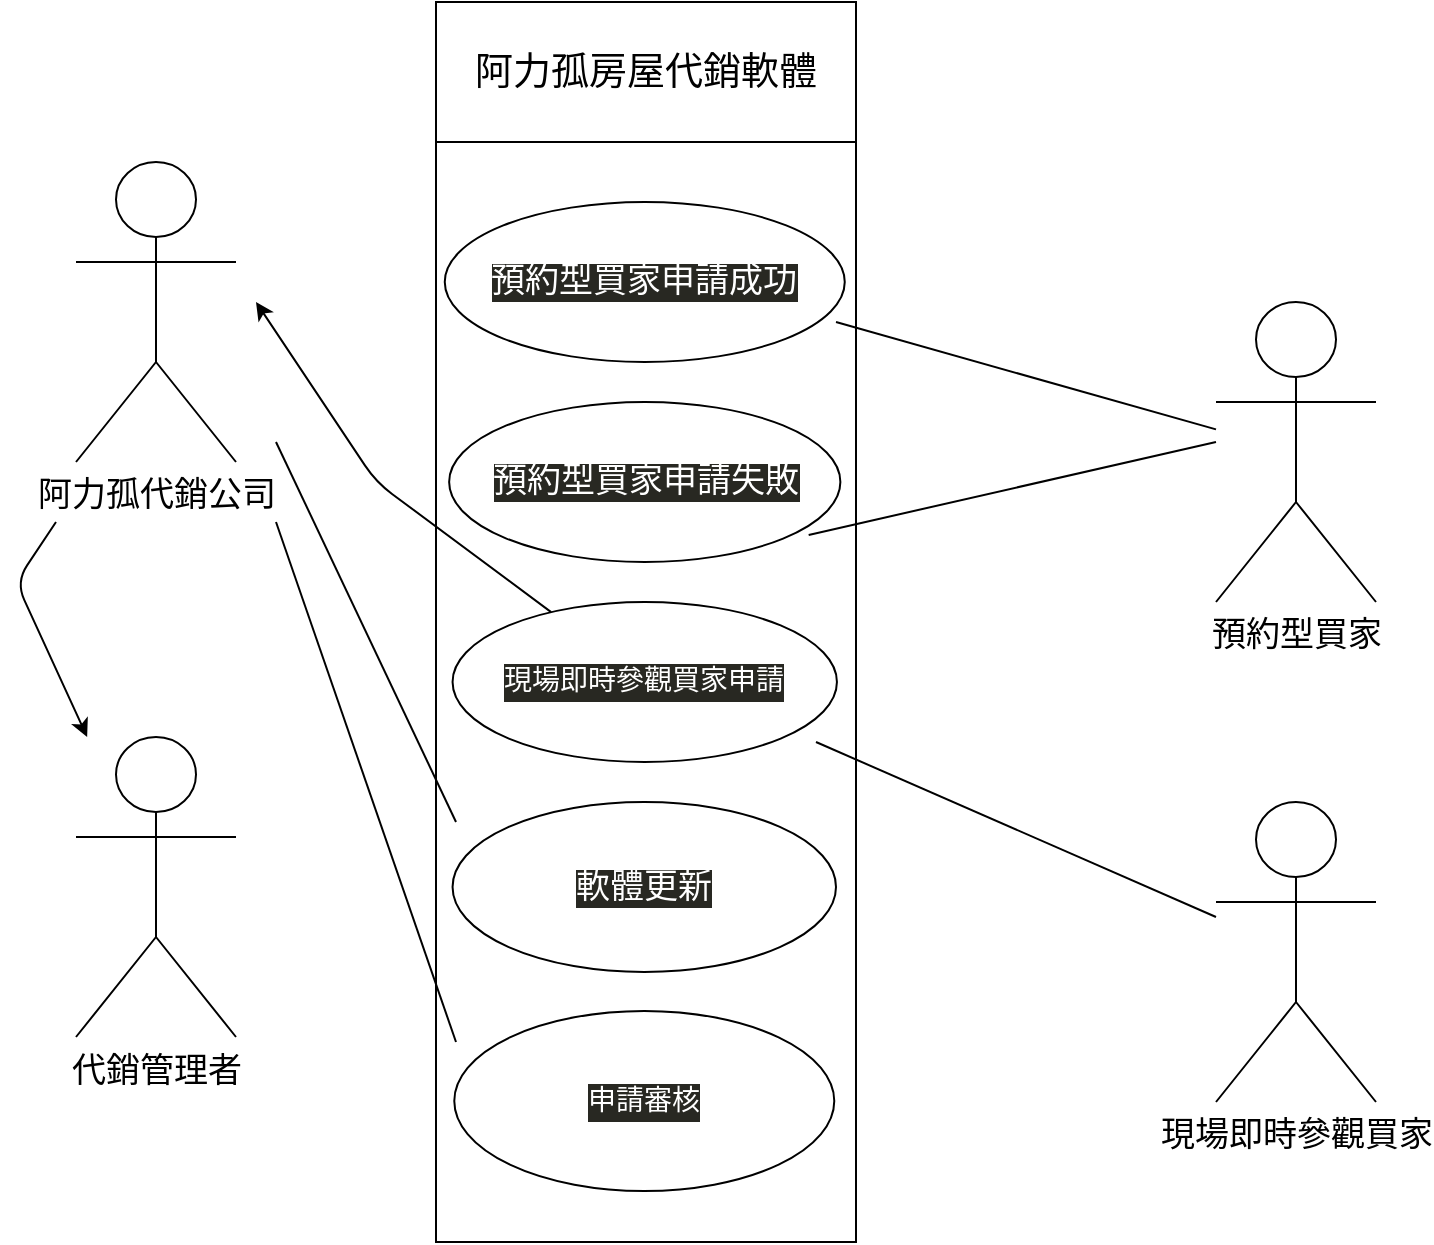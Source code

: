 <mxfile>
    <diagram id="ASTWp4ZXTidoFe2xOwB_" name="1b">
        <mxGraphModel dx="942" dy="656" grid="1" gridSize="10" guides="1" tooltips="1" connect="1" arrows="1" fold="1" page="1" pageScale="1" pageWidth="827" pageHeight="1169" math="0" shadow="0">
            <root>
                <mxCell id="0"/>
                <mxCell id="1" parent="0"/>
                <mxCell id="45" value="" style="rounded=0;whiteSpace=wrap;html=1;fillColor=none;" vertex="1" parent="1">
                    <mxGeometry x="240" y="80" width="210" height="70" as="geometry"/>
                </mxCell>
                <mxCell id="44" value="" style="rounded=0;whiteSpace=wrap;html=1;fillColor=none;" vertex="1" parent="1">
                    <mxGeometry x="240" y="80" width="210" height="620" as="geometry"/>
                </mxCell>
                <mxCell id="46" value="&lt;font style=&quot;font-size: 19px;&quot;&gt;阿力孤房屋代銷軟體&lt;/font&gt;" style="text;html=1;strokeColor=none;fillColor=none;align=center;verticalAlign=middle;whiteSpace=wrap;rounded=0;fontSize=19;" vertex="1" parent="1">
                    <mxGeometry x="240" y="85" width="210" height="60" as="geometry"/>
                </mxCell>
                <mxCell id="51" value="&lt;span style=&quot;color: rgb(255, 255, 255); font-family: Consolas, &amp;quot;Courier New&amp;quot;, monospace; text-align: left; background-color: rgb(40, 40, 34);&quot;&gt;預約型買家申請成功&lt;/span&gt;" style="ellipse;whiteSpace=wrap;html=1;rounded=0;labelBackgroundColor=none;strokeColor=default;fontSize=17;fillColor=none;" vertex="1" parent="1">
                    <mxGeometry x="244.38" y="180" width="200" height="80" as="geometry"/>
                </mxCell>
                <mxCell id="52" value="&lt;div style=&quot;color: rgb(167, 219, 247); background-color: rgb(40, 40, 34); font-family: Consolas, &amp;quot;Courier New&amp;quot;, monospace; line-height: 19px;&quot;&gt;&lt;span style=&quot;color: rgb(255, 255, 255);&quot;&gt;&lt;font style=&quot;font-size: 17px;&quot;&gt;預約型買家申請失敗&lt;/font&gt;&lt;/span&gt;&lt;/div&gt;" style="ellipse;whiteSpace=wrap;html=1;rounded=0;labelBackgroundColor=none;strokeColor=default;fontSize=17;fillColor=none;" vertex="1" parent="1">
                    <mxGeometry x="246.57" y="280" width="195.62" height="80" as="geometry"/>
                </mxCell>
                <mxCell id="70" style="edgeStyle=none;html=1;fontSize=17;endArrow=classic;endFill=1;" edge="1" parent="1" source="53">
                    <mxGeometry relative="1" as="geometry">
                        <mxPoint x="150" y="230.0" as="targetPoint"/>
                        <Array as="points">
                            <mxPoint x="210" y="320"/>
                        </Array>
                    </mxGeometry>
                </mxCell>
                <mxCell id="53" value="&lt;div style=&quot;color: rgb(167, 219, 247); background-color: rgb(40, 40, 34); font-family: Consolas, &amp;quot;Courier New&amp;quot;, monospace; font-size: 14px; line-height: 19px;&quot;&gt;&lt;span style=&quot;color: #ffffff;&quot;&gt;現場即時參觀買家申請&lt;/span&gt;&lt;/div&gt;" style="ellipse;whiteSpace=wrap;html=1;rounded=0;labelBackgroundColor=none;strokeColor=default;fontSize=17;fillColor=none;" vertex="1" parent="1">
                    <mxGeometry x="248.28" y="380" width="192.19" height="80" as="geometry"/>
                </mxCell>
                <mxCell id="54" value="&lt;div style=&quot;color: rgb(167, 219, 247); background-color: rgb(40, 40, 34); font-family: Consolas, &amp;quot;Courier New&amp;quot;, monospace; line-height: 19px;&quot;&gt;&lt;div style=&quot;line-height: 19px;&quot;&gt;&lt;span style=&quot;color: rgb(255, 255, 255);&quot;&gt;&lt;font style=&quot;font-size: 17px;&quot;&gt;軟體更新&lt;/font&gt;&lt;/span&gt;&lt;/div&gt;&lt;/div&gt;" style="ellipse;whiteSpace=wrap;html=1;rounded=0;labelBackgroundColor=none;strokeColor=default;fontSize=17;fillColor=none;" vertex="1" parent="1">
                    <mxGeometry x="248.28" y="480" width="191.72" height="85" as="geometry"/>
                </mxCell>
                <mxCell id="55" value="&lt;div style=&quot;color: rgb(167, 219, 247); background-color: rgb(40, 40, 34); font-family: Consolas, &amp;quot;Courier New&amp;quot;, monospace; font-size: 14px; line-height: 19px;&quot;&gt;&lt;span style=&quot;color: #ffffff;&quot;&gt;申請審核&lt;/span&gt;&lt;/div&gt;" style="ellipse;whiteSpace=wrap;html=1;rounded=0;labelBackgroundColor=none;strokeColor=default;fontSize=17;fillColor=none;" vertex="1" parent="1">
                    <mxGeometry x="249.14" y="584.5" width="190" height="90" as="geometry"/>
                </mxCell>
                <mxCell id="63" style="edgeStyle=none;html=1;fontSize=17;endArrow=none;endFill=0;" edge="1" parent="1">
                    <mxGeometry relative="1" as="geometry">
                        <mxPoint x="160" y="340" as="sourcePoint"/>
                        <mxPoint x="250" y="600" as="targetPoint"/>
                    </mxGeometry>
                </mxCell>
                <mxCell id="64" style="edgeStyle=none;html=1;fontSize=17;endArrow=none;endFill=0;" edge="1" parent="1">
                    <mxGeometry relative="1" as="geometry">
                        <mxPoint x="160" y="300" as="sourcePoint"/>
                        <mxPoint x="250" y="490" as="targetPoint"/>
                    </mxGeometry>
                </mxCell>
                <mxCell id="69" style="edgeStyle=none;html=1;fontSize=17;endArrow=classic;endFill=1;" edge="1" parent="1" target="57">
                    <mxGeometry relative="1" as="geometry">
                        <mxPoint x="50" y="460" as="targetPoint"/>
                        <mxPoint x="50" y="340" as="sourcePoint"/>
                        <Array as="points">
                            <mxPoint x="30" y="370"/>
                        </Array>
                    </mxGeometry>
                </mxCell>
                <mxCell id="56" value="阿力孤代銷公司" style="shape=umlActor;verticalLabelPosition=bottom;verticalAlign=top;html=1;outlineConnect=0;rounded=0;labelBackgroundColor=none;strokeColor=default;fontSize=17;fillColor=none;" vertex="1" parent="1">
                    <mxGeometry x="60" y="160" width="80" height="150" as="geometry"/>
                </mxCell>
                <mxCell id="57" value="代銷管理者" style="shape=umlActor;verticalLabelPosition=bottom;verticalAlign=top;html=1;outlineConnect=0;rounded=0;labelBackgroundColor=none;strokeColor=default;fontSize=17;fillColor=none;" vertex="1" parent="1">
                    <mxGeometry x="60" y="447.5" width="80" height="150" as="geometry"/>
                </mxCell>
                <mxCell id="66" style="edgeStyle=none;html=1;fontSize=17;endArrow=none;endFill=0;entryX=0.919;entryY=0.831;entryDx=0;entryDy=0;entryPerimeter=0;" edge="1" parent="1" target="52">
                    <mxGeometry relative="1" as="geometry">
                        <mxPoint x="630" y="300" as="sourcePoint"/>
                        <mxPoint x="450" y="340" as="targetPoint"/>
                    </mxGeometry>
                </mxCell>
                <mxCell id="67" style="edgeStyle=none;html=1;fontSize=17;endArrow=none;endFill=0;" edge="1" parent="1" source="61">
                    <mxGeometry relative="1" as="geometry">
                        <mxPoint x="440" y="240" as="targetPoint"/>
                    </mxGeometry>
                </mxCell>
                <mxCell id="61" value="預約型買家" style="shape=umlActor;verticalLabelPosition=bottom;verticalAlign=top;html=1;outlineConnect=0;rounded=0;labelBackgroundColor=none;strokeColor=default;fontSize=17;fillColor=none;" vertex="1" parent="1">
                    <mxGeometry x="630" y="230" width="80" height="150" as="geometry"/>
                </mxCell>
                <mxCell id="65" style="edgeStyle=none;html=1;fontSize=17;endArrow=none;endFill=0;" edge="1" parent="1" source="62">
                    <mxGeometry relative="1" as="geometry">
                        <mxPoint x="430" y="450" as="targetPoint"/>
                    </mxGeometry>
                </mxCell>
                <mxCell id="62" value="現場即時參觀買家" style="shape=umlActor;verticalLabelPosition=bottom;verticalAlign=top;html=1;outlineConnect=0;rounded=0;labelBackgroundColor=none;strokeColor=default;fontSize=17;fillColor=none;" vertex="1" parent="1">
                    <mxGeometry x="630" y="480" width="80" height="150" as="geometry"/>
                </mxCell>
            </root>
        </mxGraphModel>
    </diagram>
    <diagram id="YNBZmlXG5lnyesX3e9GX" name="1d">
        <mxGraphModel dx="1102" dy="787" grid="1" gridSize="10" guides="1" tooltips="1" connect="1" arrows="1" fold="1" page="1" pageScale="1" pageWidth="827" pageHeight="1169" math="0" shadow="0">
            <root>
                <mxCell id="0"/>
                <mxCell id="1" parent="0"/>
            </root>
        </mxGraphModel>
    </diagram>
    <diagram id="AscKv5OJ8TlSJ3xA4gjY" name="2b">
        <mxGraphModel dx="1102" dy="787" grid="1" gridSize="10" guides="1" tooltips="1" connect="1" arrows="1" fold="1" page="1" pageScale="1" pageWidth="827" pageHeight="1169" math="0" shadow="0">
            <root>
                <mxCell id="0"/>
                <mxCell id="1" parent="0"/>
            </root>
        </mxGraphModel>
    </diagram>
    <diagram id="jKp8lnFoO_ODNvvGuu6S" name="2d">
        <mxGraphModel dx="1102" dy="787" grid="1" gridSize="10" guides="1" tooltips="1" connect="1" arrows="1" fold="1" page="1" pageScale="1" pageWidth="827" pageHeight="1169" math="0" shadow="0">
            <root>
                <mxCell id="0"/>
                <mxCell id="1" parent="0"/>
            </root>
        </mxGraphModel>
    </diagram>
</mxfile>